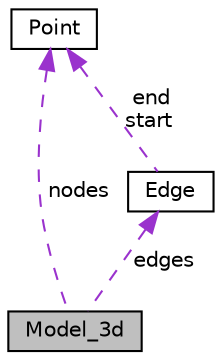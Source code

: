 digraph "Model_3d"
{
  edge [fontname="Helvetica",fontsize="10",labelfontname="Helvetica",labelfontsize="10"];
  node [fontname="Helvetica",fontsize="10",shape=record];
  Node1 [label="Model_3d",height=0.2,width=0.4,color="black", fillcolor="grey75", style="filled", fontcolor="black"];
  Node2 -> Node1 [dir="back",color="darkorchid3",fontsize="10",style="dashed",label=" edges" ,fontname="Helvetica"];
  Node2 [label="Edge",height=0.2,width=0.4,color="black", fillcolor="white", style="filled",URL="$class_edge.html",tooltip="Class for denoting a edge between two points in 3d space. "];
  Node3 -> Node2 [dir="back",color="darkorchid3",fontsize="10",style="dashed",label=" end\nstart" ,fontname="Helvetica"];
  Node3 [label="Point",height=0.2,width=0.4,color="black", fillcolor="white", style="filled",URL="$class_point.html",tooltip="Class for denoting a point in 3d space. "];
  Node3 -> Node1 [dir="back",color="darkorchid3",fontsize="10",style="dashed",label=" nodes" ,fontname="Helvetica"];
}
